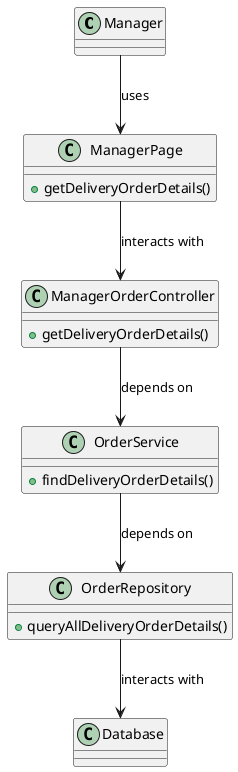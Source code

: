 @startuml
class Manager {
}

class ManagerPage {
  +getDeliveryOrderDetails()
}

class ManagerOrderController {
  +getDeliveryOrderDetails()
}

class OrderService {
  +findDeliveryOrderDetails()
}

class OrderRepository {
  +queryAllDeliveryOrderDetails()
}

class Database {
}

Manager --> ManagerPage : uses
ManagerPage --> ManagerOrderController : interacts with
ManagerOrderController --> OrderService : depends on
OrderService --> OrderRepository : depends on
OrderRepository --> Database : interacts with
@enduml
